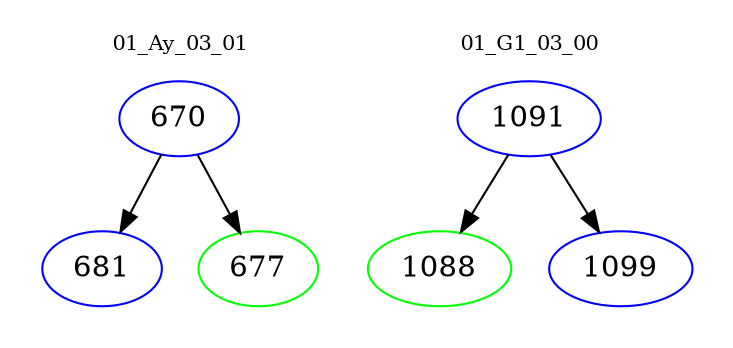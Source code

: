 digraph{
subgraph cluster_0 {
color = white
label = "01_Ay_03_01";
fontsize=10;
T0_670 [label="670", color="blue"]
T0_670 -> T0_681 [color="black"]
T0_681 [label="681", color="blue"]
T0_670 -> T0_677 [color="black"]
T0_677 [label="677", color="green"]
}
subgraph cluster_1 {
color = white
label = "01_G1_03_00";
fontsize=10;
T1_1091 [label="1091", color="blue"]
T1_1091 -> T1_1088 [color="black"]
T1_1088 [label="1088", color="green"]
T1_1091 -> T1_1099 [color="black"]
T1_1099 [label="1099", color="blue"]
}
}
